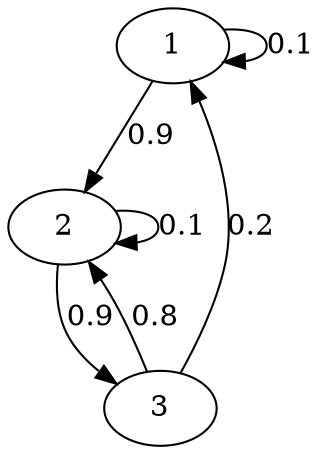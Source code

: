 digraph G { 
      1; 2; 3;
      1 -> 1 [ label=0.1];
      1 -> 2 [ label=0.9];
      2 -> 2 [ label=0.1];
      2 -> 3 [ label=0.9];
      3 -> 1 [ label=0.2];
      3 -> 2 [ label=0.8];
}